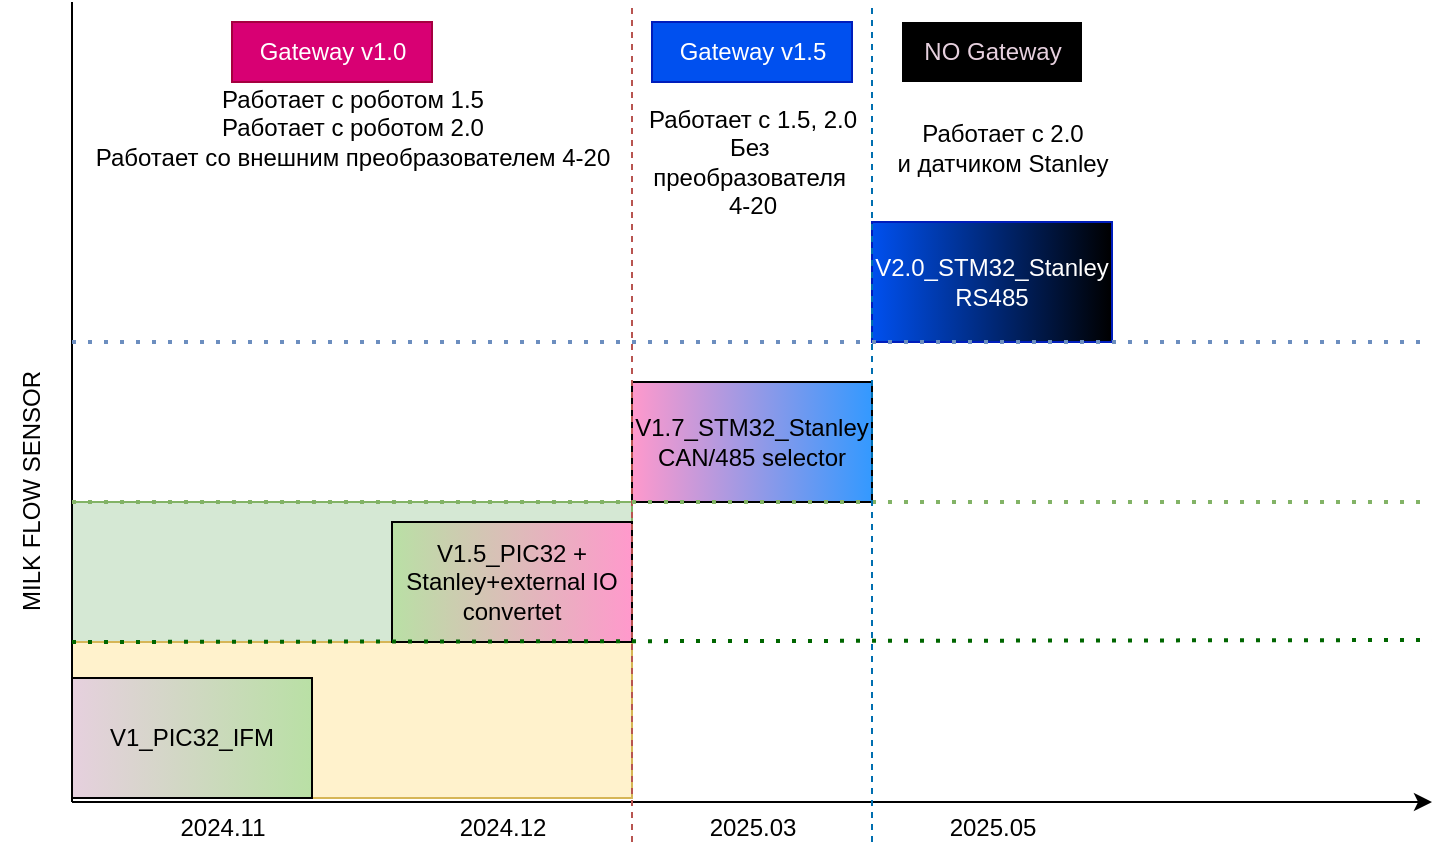 <mxfile version="24.8.4">
  <diagram name="Page-1" id="zXRLlda2ir4thyWtPU_O">
    <mxGraphModel dx="954" dy="622" grid="1" gridSize="10" guides="1" tooltips="1" connect="1" arrows="1" fold="1" page="1" pageScale="1" pageWidth="827" pageHeight="1169" math="0" shadow="0">
      <root>
        <mxCell id="0" />
        <mxCell id="1" parent="0" />
        <mxCell id="PtEXi9XJBBY4uoOFLUXO-22" value="" style="rounded=0;whiteSpace=wrap;html=1;fillColor=#d5e8d4;strokeColor=#82b366;" vertex="1" parent="1">
          <mxGeometry x="80" y="250" width="280" height="70" as="geometry" />
        </mxCell>
        <mxCell id="PtEXi9XJBBY4uoOFLUXO-21" value="" style="rounded=0;whiteSpace=wrap;html=1;fillColor=#fff2cc;strokeColor=#d6b656;" vertex="1" parent="1">
          <mxGeometry x="80" y="320" width="280" height="78" as="geometry" />
        </mxCell>
        <mxCell id="PtEXi9XJBBY4uoOFLUXO-1" value="" style="endArrow=classic;html=1;rounded=0;" edge="1" parent="1">
          <mxGeometry width="50" height="50" relative="1" as="geometry">
            <mxPoint x="80" y="400" as="sourcePoint" />
            <mxPoint x="760" y="400" as="targetPoint" />
          </mxGeometry>
        </mxCell>
        <mxCell id="PtEXi9XJBBY4uoOFLUXO-2" value="" style="endArrow=none;html=1;rounded=0;" edge="1" parent="1">
          <mxGeometry width="50" height="50" relative="1" as="geometry">
            <mxPoint x="80" y="400" as="sourcePoint" />
            <mxPoint x="80" as="targetPoint" />
          </mxGeometry>
        </mxCell>
        <mxCell id="PtEXi9XJBBY4uoOFLUXO-3" value="V1_PIC32_IFM" style="rounded=0;whiteSpace=wrap;html=1;gradientColor=#B9E0A5;fillColor=#E6D0DE;gradientDirection=east;" vertex="1" parent="1">
          <mxGeometry x="80" y="338" width="120" height="60" as="geometry" />
        </mxCell>
        <mxCell id="PtEXi9XJBBY4uoOFLUXO-4" value="2024.11" style="text;html=1;align=center;verticalAlign=middle;resizable=0;points=[];autosize=1;strokeColor=none;fillColor=none;" vertex="1" parent="1">
          <mxGeometry x="120" y="398" width="70" height="30" as="geometry" />
        </mxCell>
        <mxCell id="PtEXi9XJBBY4uoOFLUXO-5" value="V1.5_PIC32 + Stanley+external IO convertet" style="rounded=0;whiteSpace=wrap;html=1;gradientColor=#B9E0A5;fillColor=#FF99CC;gradientDirection=west;" vertex="1" parent="1">
          <mxGeometry x="240" y="260" width="120" height="60" as="geometry" />
        </mxCell>
        <mxCell id="PtEXi9XJBBY4uoOFLUXO-6" value="V1.7_STM32_Stanley&lt;div&gt;CAN/485 selector&lt;/div&gt;" style="rounded=0;whiteSpace=wrap;html=1;gradientColor=#3399FF;fillColor=#FF99CC;gradientDirection=east;" vertex="1" parent="1">
          <mxGeometry x="360" y="190" width="120" height="60" as="geometry" />
        </mxCell>
        <mxCell id="PtEXi9XJBBY4uoOFLUXO-7" value="V2.0_STM32_Stanley&lt;div&gt;RS485&lt;/div&gt;" style="rounded=0;whiteSpace=wrap;html=1;fillColor=#0050ef;fontColor=#ffffff;strokeColor=#001DBC;gradientColor=default;gradientDirection=east;" vertex="1" parent="1">
          <mxGeometry x="480" y="110" width="120" height="60" as="geometry" />
        </mxCell>
        <mxCell id="PtEXi9XJBBY4uoOFLUXO-8" value="" style="endArrow=none;dashed=1;html=1;dashPattern=1 3;strokeWidth=2;rounded=0;fillColor=#d5e8d4;strokeColor=#006600;" edge="1" parent="1">
          <mxGeometry width="50" height="50" relative="1" as="geometry">
            <mxPoint x="80" y="320" as="sourcePoint" />
            <mxPoint x="760" y="319" as="targetPoint" />
          </mxGeometry>
        </mxCell>
        <mxCell id="PtEXi9XJBBY4uoOFLUXO-9" value="" style="endArrow=none;dashed=1;html=1;dashPattern=1 3;strokeWidth=2;rounded=0;fillColor=#dae8fc;strokeColor=#6c8ebf;" edge="1" parent="1">
          <mxGeometry width="50" height="50" relative="1" as="geometry">
            <mxPoint x="80" y="170" as="sourcePoint" />
            <mxPoint x="760" y="170" as="targetPoint" />
          </mxGeometry>
        </mxCell>
        <mxCell id="PtEXi9XJBBY4uoOFLUXO-11" value="2024.12" style="text;html=1;align=center;verticalAlign=middle;resizable=0;points=[];autosize=1;strokeColor=none;fillColor=none;" vertex="1" parent="1">
          <mxGeometry x="260" y="398" width="70" height="30" as="geometry" />
        </mxCell>
        <mxCell id="PtEXi9XJBBY4uoOFLUXO-12" value="" style="endArrow=none;dashed=1;html=1;rounded=0;fillColor=#f8cecc;strokeColor=#b85450;" edge="1" parent="1">
          <mxGeometry width="50" height="50" relative="1" as="geometry">
            <mxPoint x="360" y="420" as="sourcePoint" />
            <mxPoint x="360" as="targetPoint" />
          </mxGeometry>
        </mxCell>
        <mxCell id="PtEXi9XJBBY4uoOFLUXO-13" value="Gateway v1.0" style="text;html=1;align=center;verticalAlign=middle;resizable=0;points=[];autosize=1;strokeColor=#A50040;fillColor=#d80073;fontColor=#ffffff;" vertex="1" parent="1">
          <mxGeometry x="160" y="10" width="100" height="30" as="geometry" />
        </mxCell>
        <mxCell id="PtEXi9XJBBY4uoOFLUXO-14" value="Gateway v1.5" style="text;html=1;align=center;verticalAlign=middle;resizable=0;points=[];autosize=1;strokeColor=#001DBC;fillColor=#0050ef;fontColor=#ffffff;" vertex="1" parent="1">
          <mxGeometry x="370" y="10" width="100" height="30" as="geometry" />
        </mxCell>
        <mxCell id="PtEXi9XJBBY4uoOFLUXO-15" value="" style="endArrow=none;dashed=1;html=1;dashPattern=1 3;strokeWidth=2;rounded=0;fillColor=#d5e8d4;strokeColor=#82b366;" edge="1" parent="1">
          <mxGeometry width="50" height="50" relative="1" as="geometry">
            <mxPoint x="80" y="250" as="sourcePoint" />
            <mxPoint x="760" y="250" as="targetPoint" />
          </mxGeometry>
        </mxCell>
        <mxCell id="PtEXi9XJBBY4uoOFLUXO-17" value="2025.05" style="text;html=1;align=center;verticalAlign=middle;resizable=0;points=[];autosize=1;strokeColor=none;fillColor=none;" vertex="1" parent="1">
          <mxGeometry x="505" y="398" width="70" height="30" as="geometry" />
        </mxCell>
        <mxCell id="PtEXi9XJBBY4uoOFLUXO-18" value="2025.03" style="text;html=1;align=center;verticalAlign=middle;resizable=0;points=[];autosize=1;strokeColor=none;fillColor=none;" vertex="1" parent="1">
          <mxGeometry x="385" y="398" width="70" height="30" as="geometry" />
        </mxCell>
        <mxCell id="PtEXi9XJBBY4uoOFLUXO-19" value="" style="endArrow=none;dashed=1;html=1;rounded=0;fillColor=#1ba1e2;strokeColor=#006EAF;" edge="1" parent="1">
          <mxGeometry width="50" height="50" relative="1" as="geometry">
            <mxPoint x="480" y="420" as="sourcePoint" />
            <mxPoint x="480" as="targetPoint" />
          </mxGeometry>
        </mxCell>
        <mxCell id="PtEXi9XJBBY4uoOFLUXO-20" value="MILK FLOW SENSOR" style="text;html=1;align=center;verticalAlign=middle;resizable=0;points=[];autosize=1;strokeColor=none;fillColor=none;rotation=270;" vertex="1" parent="1">
          <mxGeometry x="-10" y="230" width="140" height="30" as="geometry" />
        </mxCell>
        <mxCell id="PtEXi9XJBBY4uoOFLUXO-25" value="NO Gateway" style="text;html=1;align=center;verticalAlign=middle;resizable=0;points=[];autosize=1;strokeColor=none;fillColor=#000000;fontColor=#E6D0DE;" vertex="1" parent="1">
          <mxGeometry x="495" y="10" width="90" height="30" as="geometry" />
        </mxCell>
        <mxCell id="PtEXi9XJBBY4uoOFLUXO-26" value="Работает с роботом 1.5&lt;div&gt;Работает с роботом 2.0&lt;/div&gt;&lt;div&gt;Работает со внешним преобразователем 4-20&lt;/div&gt;" style="text;html=1;align=center;verticalAlign=middle;resizable=0;points=[];autosize=1;strokeColor=none;fillColor=none;" vertex="1" parent="1">
          <mxGeometry x="80" y="33" width="280" height="60" as="geometry" />
        </mxCell>
        <mxCell id="PtEXi9XJBBY4uoOFLUXO-27" value="Работает с 1.5, 2.0&lt;div&gt;Без&amp;nbsp;&lt;/div&gt;&lt;div&gt;преобразователя&amp;nbsp;&lt;/div&gt;&lt;div&gt;4-20&lt;/div&gt;" style="text;html=1;align=center;verticalAlign=middle;resizable=0;points=[];autosize=1;strokeColor=none;fillColor=none;" vertex="1" parent="1">
          <mxGeometry x="355" y="45" width="130" height="70" as="geometry" />
        </mxCell>
        <mxCell id="PtEXi9XJBBY4uoOFLUXO-28" value="Работает с 2.0&lt;div&gt;и датчиком Stanley&lt;/div&gt;" style="text;html=1;align=center;verticalAlign=middle;resizable=0;points=[];autosize=1;strokeColor=none;fillColor=none;" vertex="1" parent="1">
          <mxGeometry x="480" y="53" width="130" height="40" as="geometry" />
        </mxCell>
      </root>
    </mxGraphModel>
  </diagram>
</mxfile>
